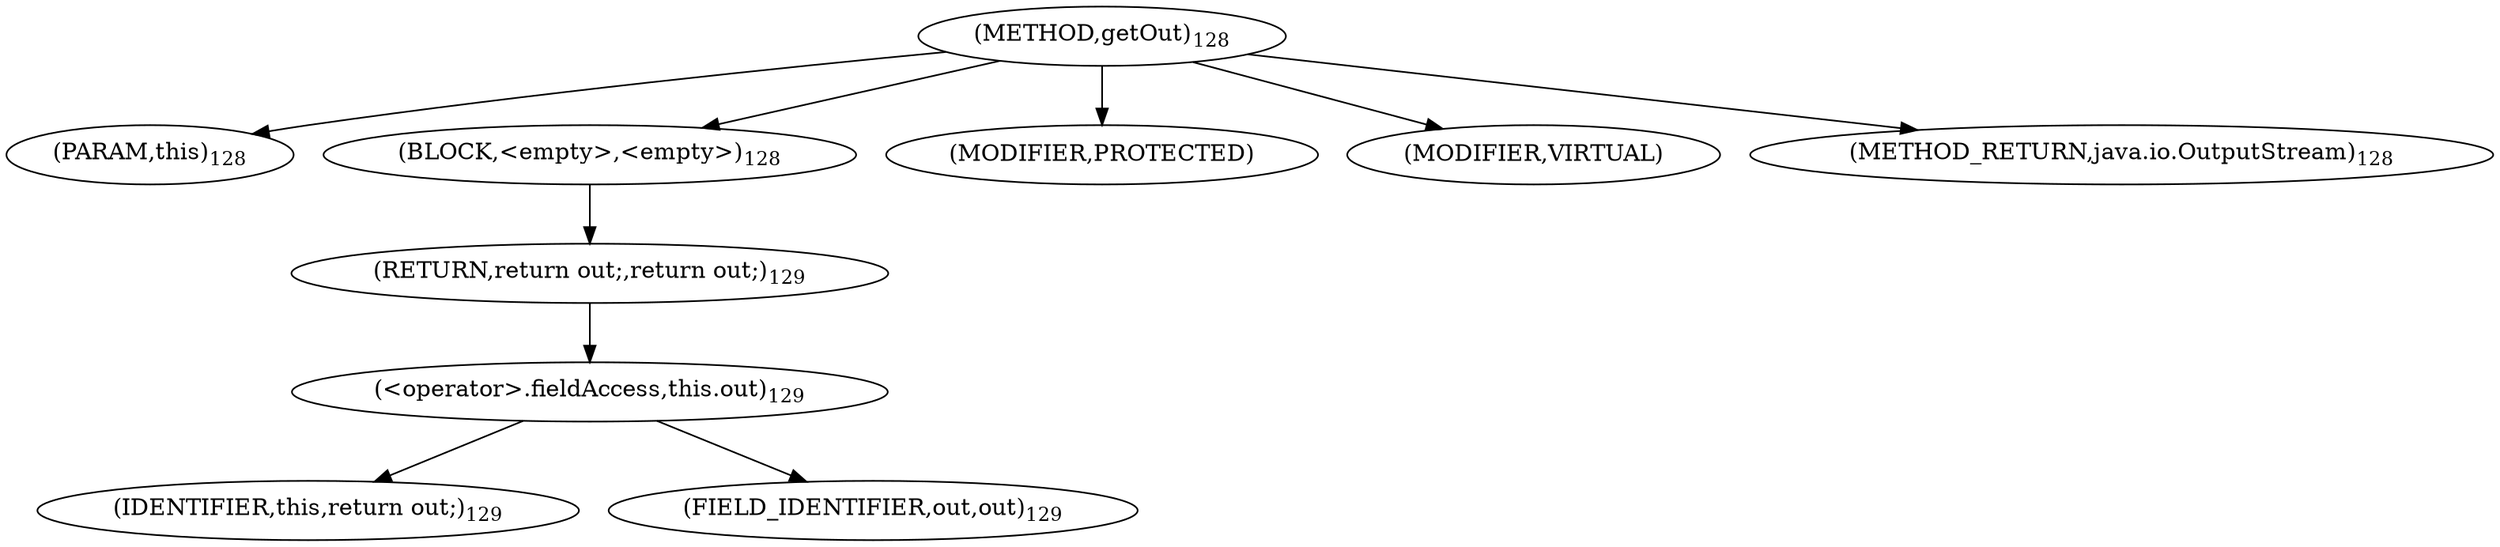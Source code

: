 digraph "getOut" {  
"178" [label = <(METHOD,getOut)<SUB>128</SUB>> ]
"179" [label = <(PARAM,this)<SUB>128</SUB>> ]
"180" [label = <(BLOCK,&lt;empty&gt;,&lt;empty&gt;)<SUB>128</SUB>> ]
"181" [label = <(RETURN,return out;,return out;)<SUB>129</SUB>> ]
"182" [label = <(&lt;operator&gt;.fieldAccess,this.out)<SUB>129</SUB>> ]
"183" [label = <(IDENTIFIER,this,return out;)<SUB>129</SUB>> ]
"184" [label = <(FIELD_IDENTIFIER,out,out)<SUB>129</SUB>> ]
"185" [label = <(MODIFIER,PROTECTED)> ]
"186" [label = <(MODIFIER,VIRTUAL)> ]
"187" [label = <(METHOD_RETURN,java.io.OutputStream)<SUB>128</SUB>> ]
  "178" -> "179" 
  "178" -> "180" 
  "178" -> "185" 
  "178" -> "186" 
  "178" -> "187" 
  "180" -> "181" 
  "181" -> "182" 
  "182" -> "183" 
  "182" -> "184" 
}
